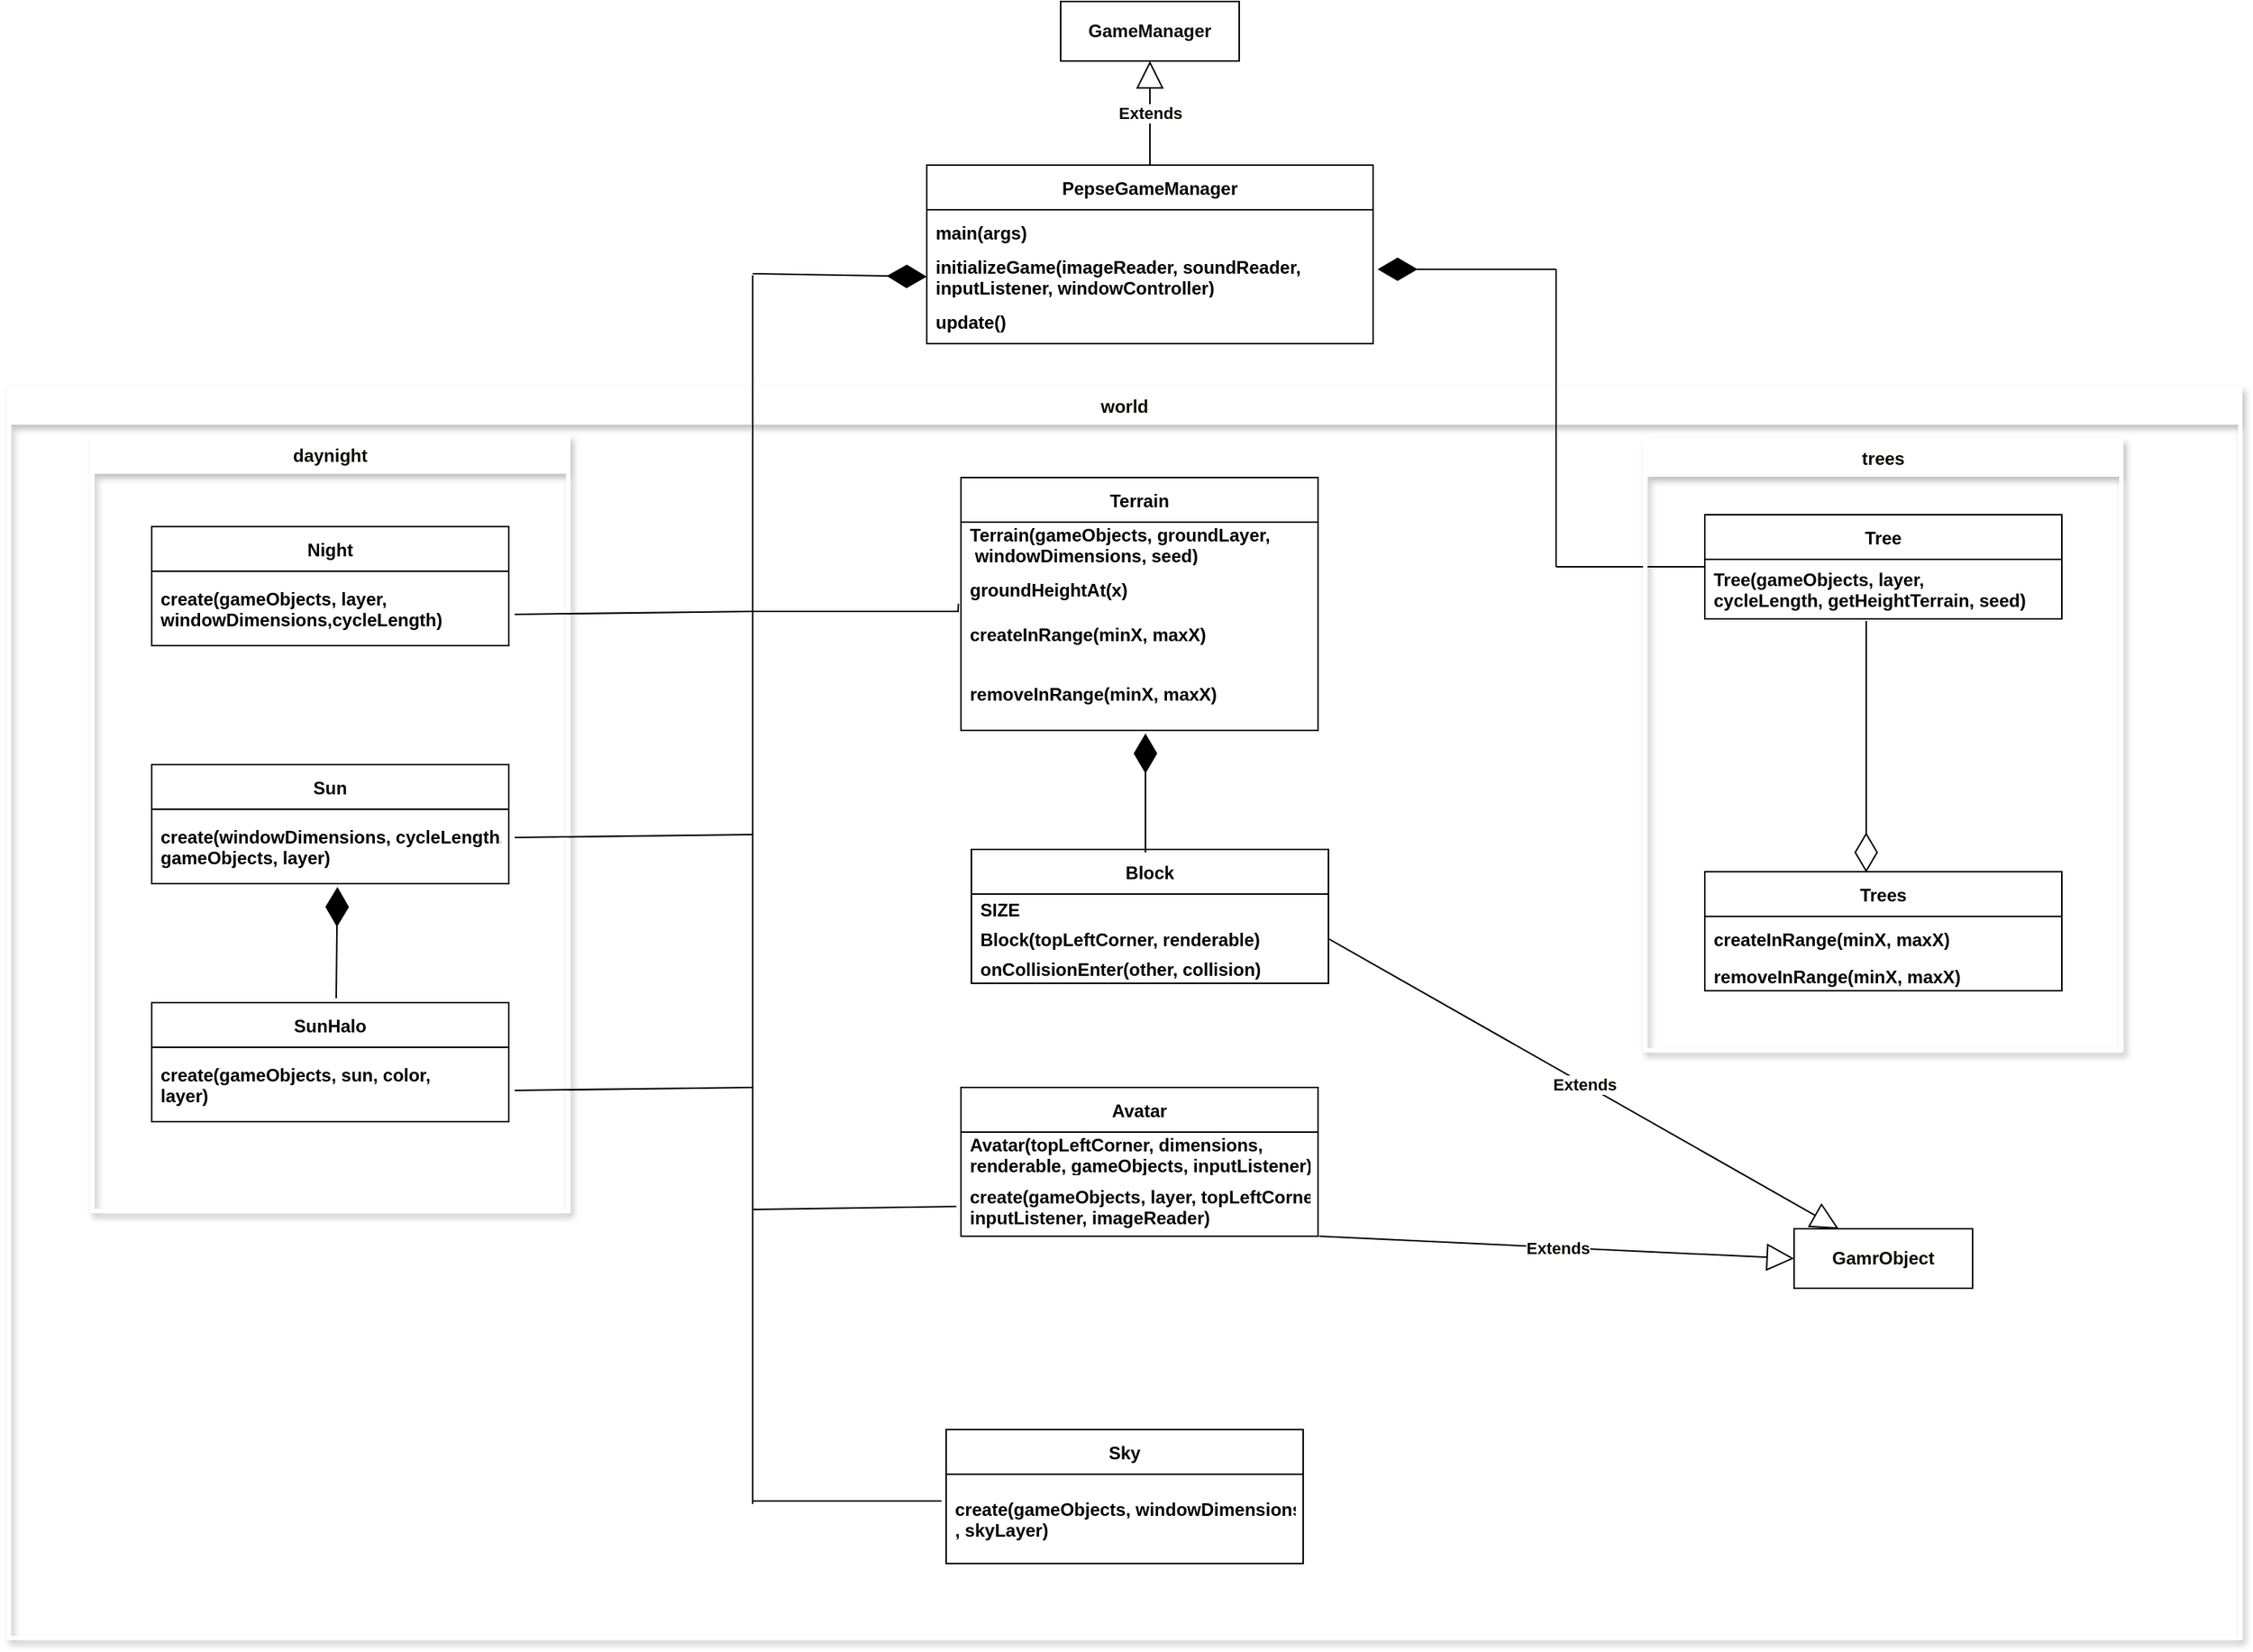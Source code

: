 <mxfile version="16.1.2" type="device"><diagram id="zT2MKTlSakUJYlE-4x7Z" name="Page-1"><mxGraphModel dx="1038" dy="547" grid="1" gridSize="10" guides="1" tooltips="1" connect="1" arrows="1" fold="1" page="1" pageScale="1" pageWidth="1169" pageHeight="1654" math="0" shadow="0"><root><mxCell id="0"/><mxCell id="1" parent="0"/><mxCell id="5wSeRbFpFlOL7-6B0nAI-57" value="PepseGameManager" style="swimlane;fontStyle=1;childLayout=stackLayout;horizontal=1;startSize=30;horizontalStack=0;resizeParent=1;resizeParentMax=0;resizeLast=0;collapsible=1;marginBottom=0;" vertex="1" parent="1"><mxGeometry x="1007" y="340" width="300" height="120" as="geometry"/></mxCell><mxCell id="5wSeRbFpFlOL7-6B0nAI-58" value="main(args)" style="text;strokeColor=none;fillColor=none;align=left;verticalAlign=middle;spacingLeft=4;spacingRight=4;overflow=hidden;points=[[0,0.5],[1,0.5]];portConstraint=eastwest;rotatable=0;fontStyle=1" vertex="1" parent="5wSeRbFpFlOL7-6B0nAI-57"><mxGeometry y="30" width="300" height="30" as="geometry"/></mxCell><mxCell id="5wSeRbFpFlOL7-6B0nAI-59" value="initializeGame(imageReader, soundReader,&#10;inputListener, windowController)" style="text;strokeColor=none;fillColor=none;align=left;verticalAlign=middle;spacingLeft=4;spacingRight=4;overflow=hidden;points=[[0,0.5],[1,0.5]];portConstraint=eastwest;rotatable=0;fontStyle=1" vertex="1" parent="5wSeRbFpFlOL7-6B0nAI-57"><mxGeometry y="60" width="300" height="30" as="geometry"/></mxCell><mxCell id="5wSeRbFpFlOL7-6B0nAI-60" value="update()" style="text;strokeColor=none;fillColor=none;align=left;verticalAlign=middle;spacingLeft=4;spacingRight=4;overflow=hidden;points=[[0,0.5],[1,0.5]];portConstraint=eastwest;rotatable=0;fontStyle=1" vertex="1" parent="5wSeRbFpFlOL7-6B0nAI-57"><mxGeometry y="90" width="300" height="30" as="geometry"/></mxCell><mxCell id="5wSeRbFpFlOL7-6B0nAI-61" value="&lt;font color=&quot;#0d0a05&quot;&gt;GameManager&lt;/font&gt;" style="rounded=0;whiteSpace=wrap;html=1;fontStyle=1" vertex="1" parent="1"><mxGeometry x="1097" y="230" width="120" height="40" as="geometry"/></mxCell><mxCell id="5wSeRbFpFlOL7-6B0nAI-62" value="Extends" style="endArrow=block;endSize=16;endFill=0;html=1;rounded=0;fontColor=#0D0A05;exitX=0.5;exitY=0;exitDx=0;exitDy=0;entryX=0.5;entryY=1;entryDx=0;entryDy=0;fontStyle=1" edge="1" parent="1" source="5wSeRbFpFlOL7-6B0nAI-57" target="5wSeRbFpFlOL7-6B0nAI-61"><mxGeometry width="160" relative="1" as="geometry"><mxPoint x="1013" y="270" as="sourcePoint"/><mxPoint x="1143" y="280" as="targetPoint"/></mxGeometry></mxCell><mxCell id="5wSeRbFpFlOL7-6B0nAI-63" value="Terrain" style="swimlane;fontStyle=1;childLayout=stackLayout;horizontal=1;startSize=30;horizontalStack=0;resizeParent=1;resizeParentMax=0;resizeLast=0;collapsible=1;marginBottom=0;" vertex="1" parent="1"><mxGeometry x="1030" y="550" width="240" height="170" as="geometry"/></mxCell><mxCell id="5wSeRbFpFlOL7-6B0nAI-64" value="Terrain(gameObjects, groundLayer,&#10; windowDimensions, seed)" style="text;strokeColor=none;fillColor=none;align=left;verticalAlign=middle;spacingLeft=4;spacingRight=4;overflow=hidden;points=[[0,0.5],[1,0.5]];portConstraint=eastwest;rotatable=0;fontStyle=1" vertex="1" parent="5wSeRbFpFlOL7-6B0nAI-63"><mxGeometry y="30" width="240" height="30" as="geometry"/></mxCell><mxCell id="5wSeRbFpFlOL7-6B0nAI-65" value="groundHeightAt(x)" style="text;strokeColor=none;fillColor=none;align=left;verticalAlign=middle;spacingLeft=4;spacingRight=4;overflow=hidden;points=[[0,0.5],[1,0.5]];portConstraint=eastwest;rotatable=0;fontStyle=1" vertex="1" parent="5wSeRbFpFlOL7-6B0nAI-63"><mxGeometry y="60" width="240" height="30" as="geometry"/></mxCell><mxCell id="5wSeRbFpFlOL7-6B0nAI-66" value="createInRange(minX, maxX)" style="text;strokeColor=none;fillColor=none;align=left;verticalAlign=middle;spacingLeft=4;spacingRight=4;overflow=hidden;points=[[0,0.5],[1,0.5]];portConstraint=eastwest;rotatable=0;fontStyle=1" vertex="1" parent="5wSeRbFpFlOL7-6B0nAI-63"><mxGeometry y="90" width="240" height="30" as="geometry"/></mxCell><mxCell id="5wSeRbFpFlOL7-6B0nAI-67" value="removeInRange(minX, maxX)" style="text;strokeColor=none;fillColor=none;align=left;verticalAlign=middle;spacingLeft=4;spacingRight=4;overflow=hidden;points=[[0,0.5],[1,0.5]];portConstraint=eastwest;rotatable=0;fontStyle=1" vertex="1" parent="5wSeRbFpFlOL7-6B0nAI-63"><mxGeometry y="120" width="240" height="50" as="geometry"/></mxCell><mxCell id="5wSeRbFpFlOL7-6B0nAI-68" value="Night" style="swimlane;fontStyle=1;childLayout=stackLayout;horizontal=1;startSize=30;horizontalStack=0;resizeParent=1;resizeParentMax=0;resizeLast=0;collapsible=1;marginBottom=0;" vertex="1" parent="1"><mxGeometry x="486" y="583" width="240" height="80" as="geometry"/></mxCell><mxCell id="5wSeRbFpFlOL7-6B0nAI-69" value="create(gameObjects, layer, &#10;windowDimensions,cycleLength)" style="text;strokeColor=none;fillColor=none;align=left;verticalAlign=middle;spacingLeft=4;spacingRight=4;overflow=hidden;points=[[0,0.5],[1,0.5]];portConstraint=eastwest;rotatable=0;fontStyle=1" vertex="1" parent="5wSeRbFpFlOL7-6B0nAI-68"><mxGeometry y="30" width="240" height="50" as="geometry"/></mxCell><mxCell id="5wSeRbFpFlOL7-6B0nAI-70" value="Sun" style="swimlane;fontStyle=1;childLayout=stackLayout;horizontal=1;startSize=30;horizontalStack=0;resizeParent=1;resizeParentMax=0;resizeLast=0;collapsible=1;marginBottom=0;" vertex="1" parent="1"><mxGeometry x="486" y="743" width="240" height="80" as="geometry"/></mxCell><mxCell id="5wSeRbFpFlOL7-6B0nAI-71" value="create(windowDimensions, cycleLength,&#10; gameObjects, layer)" style="text;strokeColor=none;fillColor=none;align=left;verticalAlign=middle;spacingLeft=4;spacingRight=4;overflow=hidden;points=[[0,0.5],[1,0.5]];portConstraint=eastwest;rotatable=0;fontStyle=1" vertex="1" parent="5wSeRbFpFlOL7-6B0nAI-70"><mxGeometry y="30" width="240" height="50" as="geometry"/></mxCell><mxCell id="5wSeRbFpFlOL7-6B0nAI-72" value="SunHalo" style="swimlane;fontStyle=1;childLayout=stackLayout;horizontal=1;startSize=30;horizontalStack=0;resizeParent=1;resizeParentMax=0;resizeLast=0;collapsible=1;marginBottom=0;" vertex="1" parent="1"><mxGeometry x="486" y="903" width="240" height="80" as="geometry"/></mxCell><mxCell id="5wSeRbFpFlOL7-6B0nAI-73" value="create(gameObjects,  sun, color, &#10;layer)" style="text;strokeColor=none;fillColor=none;align=left;verticalAlign=middle;spacingLeft=4;spacingRight=4;overflow=hidden;points=[[0,0.5],[1,0.5]];portConstraint=eastwest;rotatable=0;fontStyle=1" vertex="1" parent="5wSeRbFpFlOL7-6B0nAI-72"><mxGeometry y="30" width="240" height="50" as="geometry"/></mxCell><mxCell id="5wSeRbFpFlOL7-6B0nAI-74" value="Trees" style="swimlane;fontStyle=1;childLayout=stackLayout;horizontal=1;startSize=30;horizontalStack=0;resizeParent=1;resizeParentMax=0;resizeLast=0;collapsible=1;marginBottom=0;" vertex="1" parent="1"><mxGeometry x="1530" y="815" width="240" height="80" as="geometry"/></mxCell><mxCell id="5wSeRbFpFlOL7-6B0nAI-75" value="createInRange(minX, maxX)" style="text;strokeColor=none;fillColor=none;align=left;verticalAlign=middle;spacingLeft=4;spacingRight=4;overflow=hidden;points=[[0,0.5],[1,0.5]];portConstraint=eastwest;rotatable=0;fontStyle=1" vertex="1" parent="5wSeRbFpFlOL7-6B0nAI-74"><mxGeometry y="30" width="240" height="30" as="geometry"/></mxCell><mxCell id="5wSeRbFpFlOL7-6B0nAI-76" value="removeInRange(minX, maxX)" style="text;strokeColor=none;fillColor=none;align=left;verticalAlign=middle;spacingLeft=4;spacingRight=4;overflow=hidden;points=[[0,0.5],[1,0.5]];portConstraint=eastwest;rotatable=0;fontStyle=1" vertex="1" parent="5wSeRbFpFlOL7-6B0nAI-74"><mxGeometry y="60" width="240" height="20" as="geometry"/></mxCell><mxCell id="5wSeRbFpFlOL7-6B0nAI-77" value="Tree" style="swimlane;fontStyle=1;childLayout=stackLayout;horizontal=1;startSize=30;horizontalStack=0;resizeParent=1;resizeParentMax=0;resizeLast=0;collapsible=1;marginBottom=0;" vertex="1" parent="1"><mxGeometry x="1530" y="575" width="240" height="70" as="geometry"/></mxCell><mxCell id="5wSeRbFpFlOL7-6B0nAI-78" value="Tree(gameObjects, layer, &#10;cycleLength, getHeightTerrain, seed)" style="text;strokeColor=none;fillColor=none;align=left;verticalAlign=middle;spacingLeft=4;spacingRight=4;overflow=hidden;points=[[0,0.5],[1,0.5]];portConstraint=eastwest;rotatable=0;fontStyle=1" vertex="1" parent="5wSeRbFpFlOL7-6B0nAI-77"><mxGeometry y="30" width="240" height="40" as="geometry"/></mxCell><mxCell id="5wSeRbFpFlOL7-6B0nAI-81" value="Avatar" style="swimlane;fontStyle=1;childLayout=stackLayout;horizontal=1;startSize=30;horizontalStack=0;resizeParent=1;resizeParentMax=0;resizeLast=0;collapsible=1;marginBottom=0;" vertex="1" parent="1"><mxGeometry x="1030" y="960" width="240" height="100" as="geometry"/></mxCell><mxCell id="5wSeRbFpFlOL7-6B0nAI-82" value="Avatar(topLeftCorner, dimensions, &#10;renderable, gameObjects, inputListener)" style="text;strokeColor=none;fillColor=none;align=left;verticalAlign=middle;spacingLeft=4;spacingRight=4;overflow=hidden;points=[[0,0.5],[1,0.5]];portConstraint=eastwest;rotatable=0;fontStyle=1" vertex="1" parent="5wSeRbFpFlOL7-6B0nAI-81"><mxGeometry y="30" width="240" height="30" as="geometry"/></mxCell><mxCell id="5wSeRbFpFlOL7-6B0nAI-83" value="Extends" style="endArrow=block;endSize=16;endFill=0;html=1;rounded=0;fontColor=#0D0A05;entryX=0;entryY=0.5;entryDx=0;entryDy=0;fontStyle=1;exitX=0.5;exitY=0;exitDx=0;exitDy=0;" edge="1" parent="5wSeRbFpFlOL7-6B0nAI-81" target="5wSeRbFpFlOL7-6B0nAI-87"><mxGeometry width="160" relative="1" as="geometry"><mxPoint x="240.83" y="100.0" as="sourcePoint"/><mxPoint x="240" y="-60" as="targetPoint"/></mxGeometry></mxCell><mxCell id="5wSeRbFpFlOL7-6B0nAI-84" value="create(gameObjects, layer, topLeftCorner,&#10;inputListener, imageReader)" style="text;strokeColor=none;fillColor=none;align=left;verticalAlign=middle;spacingLeft=4;spacingRight=4;overflow=hidden;points=[[0,0.5],[1,0.5]];portConstraint=eastwest;rotatable=0;fontStyle=1" vertex="1" parent="5wSeRbFpFlOL7-6B0nAI-81"><mxGeometry y="60" width="240" height="40" as="geometry"/></mxCell><mxCell id="5wSeRbFpFlOL7-6B0nAI-87" value="&lt;font color=&quot;#0d0a05&quot;&gt;GamrObject&lt;/font&gt;" style="rounded=0;whiteSpace=wrap;html=1;fontStyle=1" vertex="1" parent="1"><mxGeometry x="1590" y="1055" width="120" height="40" as="geometry"/></mxCell><mxCell id="5wSeRbFpFlOL7-6B0nAI-89" value="Extends" style="endArrow=block;endSize=16;endFill=0;html=1;rounded=0;fontColor=#0D0A05;fontStyle=1;exitX=1;exitY=0.5;exitDx=0;exitDy=0;entryX=0.25;entryY=0;entryDx=0;entryDy=0;" edge="1" parent="1" source="5wSeRbFpFlOL7-6B0nAI-105" target="5wSeRbFpFlOL7-6B0nAI-87"><mxGeometry width="160" relative="1" as="geometry"><mxPoint x="1340" y="1090.0" as="sourcePoint"/><mxPoint x="1650" y="1090" as="targetPoint"/></mxGeometry></mxCell><mxCell id="5wSeRbFpFlOL7-6B0nAI-90" value="daynight" style="swimlane;fontColor=#0D0A05;strokeColor=#FFFFFF;strokeWidth=3;fillColor=default;rounded=0;shadow=1;fontStyle=1" vertex="1" parent="1"><mxGeometry x="446" y="523" width="320" height="520" as="geometry"/></mxCell><mxCell id="5wSeRbFpFlOL7-6B0nAI-92" value="world" style="swimlane;fontColor=#0D0A05;strokeColor=#FFFFFF;strokeWidth=3;fillColor=default;rounded=0;shadow=1;startSize=23;fontStyle=1" vertex="1" parent="1"><mxGeometry x="390" y="490" width="1500" height="840" as="geometry"/></mxCell><mxCell id="5wSeRbFpFlOL7-6B0nAI-93" value="" style="endArrow=none;html=1;rounded=0;fontColor=#0D0A05;fontStyle=1" edge="1" parent="5wSeRbFpFlOL7-6B0nAI-92"><mxGeometry width="50" height="50" relative="1" as="geometry"><mxPoint x="1040" y="120" as="sourcePoint"/><mxPoint x="1040" y="-80" as="targetPoint"/></mxGeometry></mxCell><mxCell id="5wSeRbFpFlOL7-6B0nAI-95" value="" style="endArrow=none;html=1;rounded=0;fontColor=#0D0A05;fontStyle=1" edge="1" parent="5wSeRbFpFlOL7-6B0nAI-92"><mxGeometry width="50" height="50" relative="1" as="geometry"><mxPoint x="1040" y="120" as="sourcePoint"/><mxPoint x="1140" y="120" as="targetPoint"/></mxGeometry></mxCell><mxCell id="5wSeRbFpFlOL7-6B0nAI-96" value="" style="endArrow=none;html=1;rounded=0;fontColor=#0D0A05;entryX=-0.007;entryY=-0.173;entryDx=0;entryDy=0;entryPerimeter=0;fontStyle=1" edge="1" parent="5wSeRbFpFlOL7-6B0nAI-92" target="5wSeRbFpFlOL7-6B0nAI-66"><mxGeometry width="50" height="50" relative="1" as="geometry"><mxPoint x="500" y="150" as="sourcePoint"/><mxPoint x="600" y="150" as="targetPoint"/><Array as="points"><mxPoint x="638" y="150"/></Array></mxGeometry></mxCell><mxCell id="5wSeRbFpFlOL7-6B0nAI-97" value="" style="endArrow=none;html=1;rounded=0;fontColor=#0D0A05;entryX=-0.013;entryY=0.3;entryDx=0;entryDy=0;entryPerimeter=0;fontStyle=1" edge="1" parent="5wSeRbFpFlOL7-6B0nAI-92" target="5wSeRbFpFlOL7-6B0nAI-108"><mxGeometry width="50" height="50" relative="1" as="geometry"><mxPoint x="500" y="748" as="sourcePoint"/><mxPoint x="600" y="350" as="targetPoint"/></mxGeometry></mxCell><mxCell id="5wSeRbFpFlOL7-6B0nAI-98" value="" style="endArrow=none;html=1;rounded=0;fontColor=#0D0A05;entryX=-0.013;entryY=0.3;entryDx=0;entryDy=0;entryPerimeter=0;fontStyle=1" edge="1" parent="5wSeRbFpFlOL7-6B0nAI-92"><mxGeometry width="50" height="50" relative="1" as="geometry"><mxPoint x="500" y="552" as="sourcePoint"/><mxPoint x="636.88" y="550" as="targetPoint"/></mxGeometry></mxCell><mxCell id="5wSeRbFpFlOL7-6B0nAI-99" value="" style="endArrow=none;html=1;rounded=0;fontColor=#0D0A05;fontStyle=1" edge="1" parent="5wSeRbFpFlOL7-6B0nAI-92"><mxGeometry width="50" height="50" relative="1" as="geometry"><mxPoint x="340" y="472" as="sourcePoint"/><mxPoint x="500" y="470" as="targetPoint"/></mxGeometry></mxCell><mxCell id="5wSeRbFpFlOL7-6B0nAI-100" value="" style="endArrow=none;html=1;rounded=0;fontColor=#0D0A05;fontStyle=1" edge="1" parent="5wSeRbFpFlOL7-6B0nAI-92"><mxGeometry width="50" height="50" relative="1" as="geometry"><mxPoint x="340" y="302" as="sourcePoint"/><mxPoint x="500" y="300" as="targetPoint"/></mxGeometry></mxCell><mxCell id="5wSeRbFpFlOL7-6B0nAI-101" value="" style="endArrow=none;html=1;rounded=0;fontColor=#0D0A05;fontStyle=1" edge="1" parent="5wSeRbFpFlOL7-6B0nAI-92"><mxGeometry width="50" height="50" relative="1" as="geometry"><mxPoint x="340" y="152" as="sourcePoint"/><mxPoint x="500" y="150" as="targetPoint"/></mxGeometry></mxCell><mxCell id="5wSeRbFpFlOL7-6B0nAI-102" value="" style="endArrow=diamondThin;endFill=1;endSize=24;html=1;rounded=0;fontColor=#0D0A05;entryX=0.52;entryY=1.044;entryDx=0;entryDy=0;entryPerimeter=0;fontStyle=1" edge="1" parent="5wSeRbFpFlOL7-6B0nAI-92" target="5wSeRbFpFlOL7-6B0nAI-71"><mxGeometry width="160" relative="1" as="geometry"><mxPoint x="220" y="410" as="sourcePoint"/><mxPoint x="380" y="410" as="targetPoint"/></mxGeometry></mxCell><mxCell id="5wSeRbFpFlOL7-6B0nAI-103" value="Block" style="swimlane;fontStyle=1;childLayout=stackLayout;horizontal=1;startSize=30;horizontalStack=0;resizeParent=1;resizeParentMax=0;resizeLast=0;collapsible=1;marginBottom=0;" vertex="1" parent="5wSeRbFpFlOL7-6B0nAI-92"><mxGeometry x="647" y="310" width="240" height="90" as="geometry"/></mxCell><mxCell id="5wSeRbFpFlOL7-6B0nAI-104" value="SIZE" style="text;strokeColor=none;fillColor=none;align=left;verticalAlign=middle;spacingLeft=4;spacingRight=4;overflow=hidden;points=[[0,0.5],[1,0.5]];portConstraint=eastwest;rotatable=0;fontStyle=1" vertex="1" parent="5wSeRbFpFlOL7-6B0nAI-103"><mxGeometry y="30" width="240" height="20" as="geometry"/></mxCell><mxCell id="5wSeRbFpFlOL7-6B0nAI-105" value="Block(topLeftCorner, renderable)" style="text;strokeColor=none;fillColor=none;align=left;verticalAlign=middle;spacingLeft=4;spacingRight=4;overflow=hidden;points=[[0,0.5],[1,0.5]];portConstraint=eastwest;rotatable=0;fontStyle=1" vertex="1" parent="5wSeRbFpFlOL7-6B0nAI-103"><mxGeometry y="50" width="240" height="20" as="geometry"/></mxCell><mxCell id="5wSeRbFpFlOL7-6B0nAI-106" value="onCollisionEnter(other, collision)" style="text;strokeColor=none;fillColor=none;align=left;verticalAlign=middle;spacingLeft=4;spacingRight=4;overflow=hidden;points=[[0,0.5],[1,0.5]];portConstraint=eastwest;rotatable=0;fontStyle=1" vertex="1" parent="5wSeRbFpFlOL7-6B0nAI-103"><mxGeometry y="70" width="240" height="20" as="geometry"/></mxCell><mxCell id="5wSeRbFpFlOL7-6B0nAI-107" value="Sky" style="swimlane;fontStyle=1;childLayout=stackLayout;horizontal=1;startSize=30;horizontalStack=0;resizeParent=1;resizeParentMax=0;resizeLast=0;collapsible=1;marginBottom=0;" vertex="1" parent="5wSeRbFpFlOL7-6B0nAI-92"><mxGeometry x="630" y="700" width="240" height="90" as="geometry"/></mxCell><mxCell id="5wSeRbFpFlOL7-6B0nAI-108" value="create(gameObjects, windowDimensions&#10;, skyLayer)" style="text;strokeColor=none;fillColor=none;align=left;verticalAlign=middle;spacingLeft=4;spacingRight=4;overflow=hidden;points=[[0,0.5],[1,0.5]];portConstraint=eastwest;rotatable=0;fontStyle=1" vertex="1" parent="5wSeRbFpFlOL7-6B0nAI-107"><mxGeometry y="30" width="240" height="60" as="geometry"/></mxCell><mxCell id="5wSeRbFpFlOL7-6B0nAI-109" value="" style="endArrow=none;html=1;rounded=0;fontColor=#0D0A05;fontStyle=1" edge="1" parent="1"><mxGeometry width="50" height="50" relative="1" as="geometry"><mxPoint x="890" y="1240" as="sourcePoint"/><mxPoint x="890" y="414" as="targetPoint"/></mxGeometry></mxCell><mxCell id="5wSeRbFpFlOL7-6B0nAI-110" value="" style="endArrow=diamondThin;endFill=1;endSize=24;html=1;rounded=0;fontColor=#0D0A05;entryX=0;entryY=0.5;entryDx=0;entryDy=0;fontStyle=1" edge="1" parent="1" target="5wSeRbFpFlOL7-6B0nAI-59"><mxGeometry width="160" relative="1" as="geometry"><mxPoint x="890" y="413" as="sourcePoint"/><mxPoint x="1050" y="413" as="targetPoint"/></mxGeometry></mxCell><mxCell id="5wSeRbFpFlOL7-6B0nAI-111" value="" style="endArrow=diamondThin;endFill=1;endSize=24;html=1;rounded=0;fontColor=#0D0A05;fontStyle=1" edge="1" parent="1"><mxGeometry width="160" relative="1" as="geometry"><mxPoint x="1430" y="410" as="sourcePoint"/><mxPoint x="1310" y="410" as="targetPoint"/></mxGeometry></mxCell><mxCell id="5wSeRbFpFlOL7-6B0nAI-112" value="" style="endArrow=diamondThin;endFill=1;endSize=24;html=1;rounded=0;fontColor=#0D0A05;fontStyle=1" edge="1" parent="1"><mxGeometry width="160" relative="1" as="geometry"><mxPoint x="1154" y="802" as="sourcePoint"/><mxPoint x="1154" y="722" as="targetPoint"/><Array as="points"><mxPoint x="1154" y="782"/></Array></mxGeometry></mxCell><mxCell id="5wSeRbFpFlOL7-6B0nAI-94" value="" style="endArrow=diamondThin;endFill=0;endSize=24;html=1;rounded=0;fontColor=#0D0A05;fontStyle=1;exitX=0.452;exitY=1.037;exitDx=0;exitDy=0;exitPerimeter=0;entryX=0.452;entryY=0.006;entryDx=0;entryDy=0;entryPerimeter=0;" edge="1" parent="1" source="5wSeRbFpFlOL7-6B0nAI-78" target="5wSeRbFpFlOL7-6B0nAI-74"><mxGeometry width="160" relative="1" as="geometry"><mxPoint x="1640" y="760" as="sourcePoint"/><mxPoint x="1640" y="680" as="targetPoint"/></mxGeometry></mxCell><mxCell id="5wSeRbFpFlOL7-6B0nAI-113" value="trees" style="swimlane;fontColor=#0D0A05;strokeColor=#FFFFFF;strokeWidth=3;fillColor=default;rounded=0;shadow=1;fontStyle=1" vertex="1" parent="1"><mxGeometry x="1490" y="525" width="320" height="410" as="geometry"/></mxCell></root></mxGraphModel></diagram></mxfile>